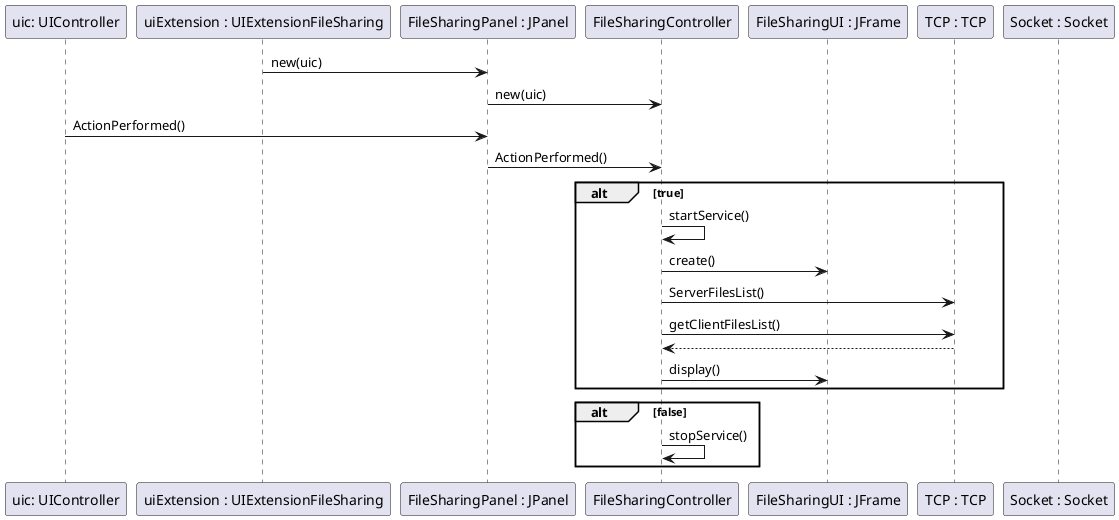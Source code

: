 @startuml doc-files/ipc08_01_design2.png
    participant "uic: UIController" as uic
    participant "uiExtension : UIExtensionFileSharing" as UIExt
    participant "FileSharingPanel : JPanel" as cp
    participant "FileSharingController" as ctrl
    participant "FileSharingUI : JFrame" as fsui
    participant "TCP : TCP" as tcp
    participant "Socket : Socket" as skt

    UIExt -> cp :  new(uic) 
    cp -> ctrl : new(uic) 
    uic -> cp : ActionPerformed()
    cp -> ctrl : ActionPerformed()
    alt true
        ctrl -> ctrl : startService()
        ctrl -> fsui : create()
        ctrl-> tcp : ServerFilesList()
        ctrl  ->tcp  : getClientFilesList()
        tcp --> ctrl :
        ctrl -> fsui : display()
    end
    alt false
        ctrl -> ctrl : stopService()
    end
@enduml
